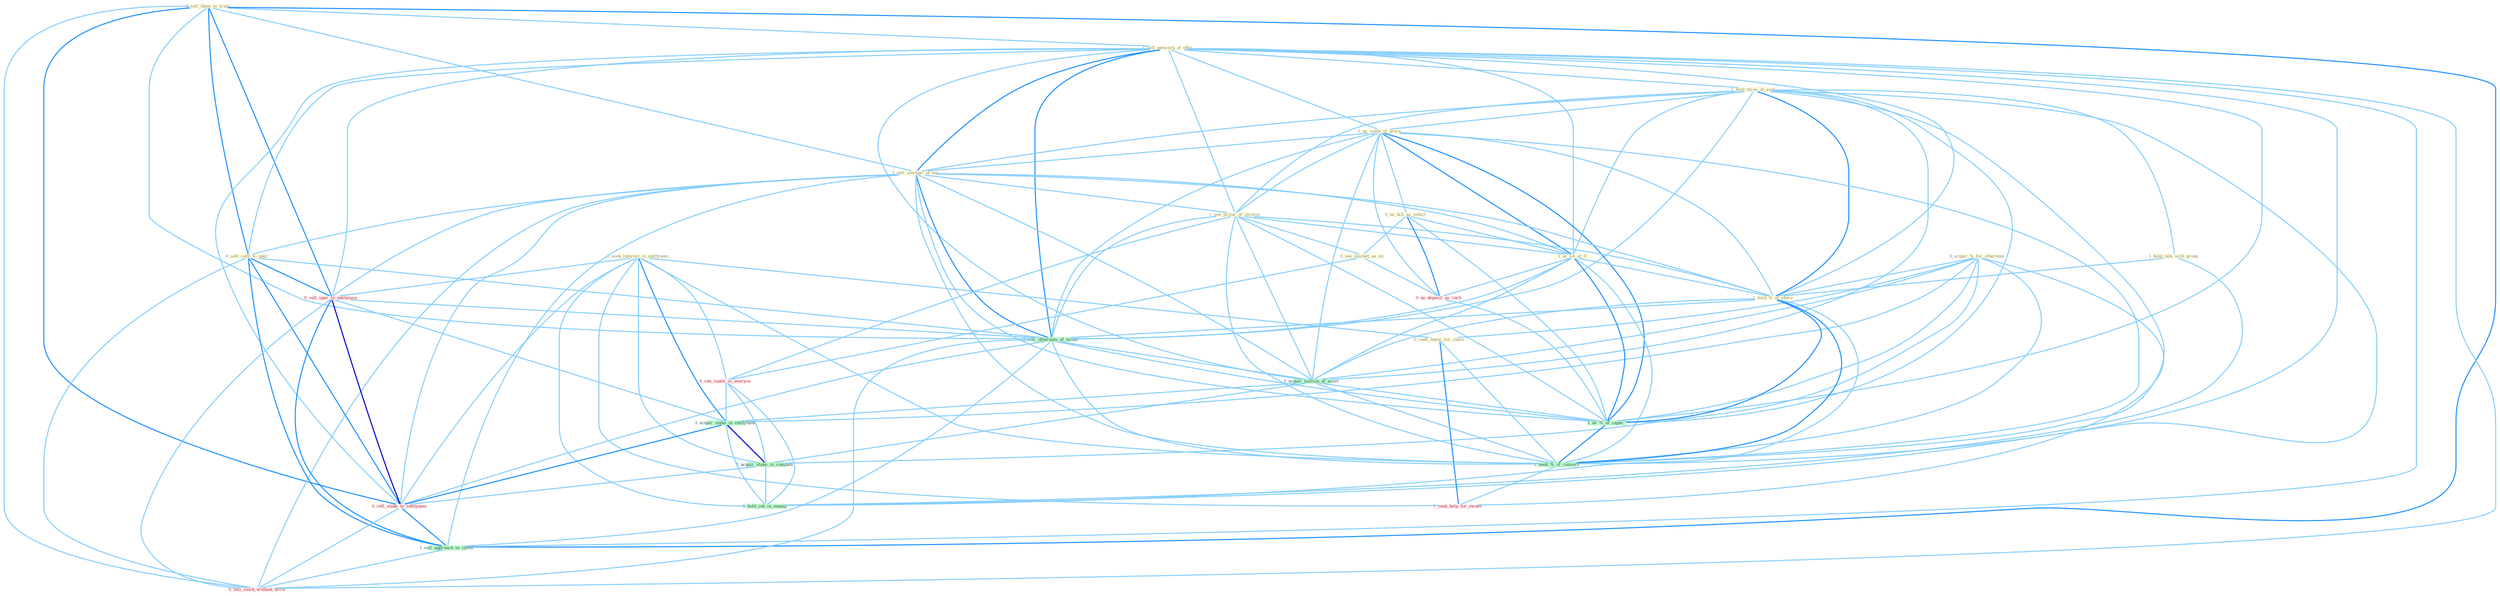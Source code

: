 Graph G{ 
    node
    [shape=polygon,style=filled,width=.5,height=.06,color="#BDFCC9",fixedsize=true,fontsize=4,
    fontcolor="#2f4f4f"];
    {node
    [color="#ffffe0", fontcolor="#8b7d6b"] "0_sell_them_to_trust " "1_sell_network_of_offic " "1_hold_three_of_seat " "1_us_some_of_proce " "0_acquir_%_for_othernum " "1_seek_interest_in_entitynam " "1_sell_stockpil_of_ton " "1_see_pictur_of_section " "0_us_bill_as_vehicl " "0_sell_cattl_to_oper " "1_hold_talk_with_group " "0_seek_buyer_for_chain " "1_us_lot_of_it " "0_see_market_as_on " "1_hold_%_of_share "}
{node [color="#fff0f5", fontcolor="#b22222"] "0_sell_oper_to_entitynam " "0_see_vaniti_in_everyon " "0_us_deposit_as_cach " "0_sell_stake_to_entitynam " "0_sell_stock_without_hitch " "1_seek_help_for_owner "}
edge [color="#B0E2FF"];

	"0_sell_them_to_trust " -- "1_sell_network_of_offic " [w="1", color="#87cefa" ];
	"0_sell_them_to_trust " -- "1_sell_stockpil_of_ton " [w="1", color="#87cefa" ];
	"0_sell_them_to_trust " -- "0_sell_cattl_to_oper " [w="2", color="#1e90ff" , len=0.8];
	"0_sell_them_to_trust " -- "0_sell_oper_to_entitynam " [w="2", color="#1e90ff" , len=0.8];
	"0_sell_them_to_trust " -- "1_sell_othernum_of_model " [w="1", color="#87cefa" ];
	"0_sell_them_to_trust " -- "0_sell_stake_to_entitynam " [w="2", color="#1e90ff" , len=0.8];
	"0_sell_them_to_trust " -- "1_sell_approach_to_client " [w="2", color="#1e90ff" , len=0.8];
	"0_sell_them_to_trust " -- "0_sell_stock_without_hitch " [w="1", color="#87cefa" ];
	"1_sell_network_of_offic " -- "1_hold_three_of_seat " [w="1", color="#87cefa" ];
	"1_sell_network_of_offic " -- "1_us_some_of_proce " [w="1", color="#87cefa" ];
	"1_sell_network_of_offic " -- "1_sell_stockpil_of_ton " [w="2", color="#1e90ff" , len=0.8];
	"1_sell_network_of_offic " -- "1_see_pictur_of_section " [w="1", color="#87cefa" ];
	"1_sell_network_of_offic " -- "0_sell_cattl_to_oper " [w="1", color="#87cefa" ];
	"1_sell_network_of_offic " -- "1_us_lot_of_it " [w="1", color="#87cefa" ];
	"1_sell_network_of_offic " -- "1_hold_%_of_share " [w="1", color="#87cefa" ];
	"1_sell_network_of_offic " -- "0_sell_oper_to_entitynam " [w="1", color="#87cefa" ];
	"1_sell_network_of_offic " -- "1_sell_othernum_of_model " [w="2", color="#1e90ff" , len=0.8];
	"1_sell_network_of_offic " -- "1_acquir_million_of_asset " [w="1", color="#87cefa" ];
	"1_sell_network_of_offic " -- "0_sell_stake_to_entitynam " [w="1", color="#87cefa" ];
	"1_sell_network_of_offic " -- "1_us_%_of_capac " [w="1", color="#87cefa" ];
	"1_sell_network_of_offic " -- "1_sell_approach_to_client " [w="1", color="#87cefa" ];
	"1_sell_network_of_offic " -- "0_sell_stock_without_hitch " [w="1", color="#87cefa" ];
	"1_sell_network_of_offic " -- "1_seek_%_of_concern " [w="1", color="#87cefa" ];
	"1_hold_three_of_seat " -- "1_us_some_of_proce " [w="1", color="#87cefa" ];
	"1_hold_three_of_seat " -- "1_sell_stockpil_of_ton " [w="1", color="#87cefa" ];
	"1_hold_three_of_seat " -- "1_see_pictur_of_section " [w="1", color="#87cefa" ];
	"1_hold_three_of_seat " -- "1_hold_talk_with_group " [w="1", color="#87cefa" ];
	"1_hold_three_of_seat " -- "1_us_lot_of_it " [w="1", color="#87cefa" ];
	"1_hold_three_of_seat " -- "1_hold_%_of_share " [w="2", color="#1e90ff" , len=0.8];
	"1_hold_three_of_seat " -- "1_sell_othernum_of_model " [w="1", color="#87cefa" ];
	"1_hold_three_of_seat " -- "1_acquir_million_of_asset " [w="1", color="#87cefa" ];
	"1_hold_three_of_seat " -- "1_us_%_of_capac " [w="1", color="#87cefa" ];
	"1_hold_three_of_seat " -- "1_hold_job_in_manag " [w="1", color="#87cefa" ];
	"1_hold_three_of_seat " -- "1_seek_%_of_concern " [w="1", color="#87cefa" ];
	"1_us_some_of_proce " -- "1_sell_stockpil_of_ton " [w="1", color="#87cefa" ];
	"1_us_some_of_proce " -- "1_see_pictur_of_section " [w="1", color="#87cefa" ];
	"1_us_some_of_proce " -- "0_us_bill_as_vehicl " [w="1", color="#87cefa" ];
	"1_us_some_of_proce " -- "1_us_lot_of_it " [w="2", color="#1e90ff" , len=0.8];
	"1_us_some_of_proce " -- "1_hold_%_of_share " [w="1", color="#87cefa" ];
	"1_us_some_of_proce " -- "1_sell_othernum_of_model " [w="1", color="#87cefa" ];
	"1_us_some_of_proce " -- "1_acquir_million_of_asset " [w="1", color="#87cefa" ];
	"1_us_some_of_proce " -- "0_us_deposit_as_cach " [w="1", color="#87cefa" ];
	"1_us_some_of_proce " -- "1_us_%_of_capac " [w="2", color="#1e90ff" , len=0.8];
	"1_us_some_of_proce " -- "1_seek_%_of_concern " [w="1", color="#87cefa" ];
	"0_acquir_%_for_othernum " -- "0_seek_buyer_for_chain " [w="1", color="#87cefa" ];
	"0_acquir_%_for_othernum " -- "1_hold_%_of_share " [w="1", color="#87cefa" ];
	"0_acquir_%_for_othernum " -- "1_acquir_million_of_asset " [w="1", color="#87cefa" ];
	"0_acquir_%_for_othernum " -- "1_acquir_stake_in_entitynam " [w="1", color="#87cefa" ];
	"0_acquir_%_for_othernum " -- "1_acquir_stake_in_compani " [w="1", color="#87cefa" ];
	"0_acquir_%_for_othernum " -- "1_us_%_of_capac " [w="1", color="#87cefa" ];
	"0_acquir_%_for_othernum " -- "1_seek_%_of_concern " [w="1", color="#87cefa" ];
	"0_acquir_%_for_othernum " -- "1_seek_help_for_owner " [w="1", color="#87cefa" ];
	"1_seek_interest_in_entitynam " -- "0_seek_buyer_for_chain " [w="1", color="#87cefa" ];
	"1_seek_interest_in_entitynam " -- "0_sell_oper_to_entitynam " [w="1", color="#87cefa" ];
	"1_seek_interest_in_entitynam " -- "0_see_vaniti_in_everyon " [w="1", color="#87cefa" ];
	"1_seek_interest_in_entitynam " -- "1_acquir_stake_in_entitynam " [w="2", color="#1e90ff" , len=0.8];
	"1_seek_interest_in_entitynam " -- "1_acquir_stake_in_compani " [w="1", color="#87cefa" ];
	"1_seek_interest_in_entitynam " -- "0_sell_stake_to_entitynam " [w="1", color="#87cefa" ];
	"1_seek_interest_in_entitynam " -- "1_hold_job_in_manag " [w="1", color="#87cefa" ];
	"1_seek_interest_in_entitynam " -- "1_seek_%_of_concern " [w="1", color="#87cefa" ];
	"1_seek_interest_in_entitynam " -- "1_seek_help_for_owner " [w="1", color="#87cefa" ];
	"1_sell_stockpil_of_ton " -- "1_see_pictur_of_section " [w="1", color="#87cefa" ];
	"1_sell_stockpil_of_ton " -- "0_sell_cattl_to_oper " [w="1", color="#87cefa" ];
	"1_sell_stockpil_of_ton " -- "1_us_lot_of_it " [w="1", color="#87cefa" ];
	"1_sell_stockpil_of_ton " -- "1_hold_%_of_share " [w="1", color="#87cefa" ];
	"1_sell_stockpil_of_ton " -- "0_sell_oper_to_entitynam " [w="1", color="#87cefa" ];
	"1_sell_stockpil_of_ton " -- "1_sell_othernum_of_model " [w="2", color="#1e90ff" , len=0.8];
	"1_sell_stockpil_of_ton " -- "1_acquir_million_of_asset " [w="1", color="#87cefa" ];
	"1_sell_stockpil_of_ton " -- "0_sell_stake_to_entitynam " [w="1", color="#87cefa" ];
	"1_sell_stockpil_of_ton " -- "1_us_%_of_capac " [w="1", color="#87cefa" ];
	"1_sell_stockpil_of_ton " -- "1_sell_approach_to_client " [w="1", color="#87cefa" ];
	"1_sell_stockpil_of_ton " -- "0_sell_stock_without_hitch " [w="1", color="#87cefa" ];
	"1_sell_stockpil_of_ton " -- "1_seek_%_of_concern " [w="1", color="#87cefa" ];
	"1_see_pictur_of_section " -- "1_us_lot_of_it " [w="1", color="#87cefa" ];
	"1_see_pictur_of_section " -- "0_see_market_as_on " [w="1", color="#87cefa" ];
	"1_see_pictur_of_section " -- "1_hold_%_of_share " [w="1", color="#87cefa" ];
	"1_see_pictur_of_section " -- "1_sell_othernum_of_model " [w="1", color="#87cefa" ];
	"1_see_pictur_of_section " -- "0_see_vaniti_in_everyon " [w="1", color="#87cefa" ];
	"1_see_pictur_of_section " -- "1_acquir_million_of_asset " [w="1", color="#87cefa" ];
	"1_see_pictur_of_section " -- "1_us_%_of_capac " [w="1", color="#87cefa" ];
	"1_see_pictur_of_section " -- "1_seek_%_of_concern " [w="1", color="#87cefa" ];
	"0_us_bill_as_vehicl " -- "1_us_lot_of_it " [w="1", color="#87cefa" ];
	"0_us_bill_as_vehicl " -- "0_see_market_as_on " [w="1", color="#87cefa" ];
	"0_us_bill_as_vehicl " -- "0_us_deposit_as_cach " [w="2", color="#1e90ff" , len=0.8];
	"0_us_bill_as_vehicl " -- "1_us_%_of_capac " [w="1", color="#87cefa" ];
	"0_sell_cattl_to_oper " -- "0_sell_oper_to_entitynam " [w="2", color="#1e90ff" , len=0.8];
	"0_sell_cattl_to_oper " -- "1_sell_othernum_of_model " [w="1", color="#87cefa" ];
	"0_sell_cattl_to_oper " -- "0_sell_stake_to_entitynam " [w="2", color="#1e90ff" , len=0.8];
	"0_sell_cattl_to_oper " -- "1_sell_approach_to_client " [w="2", color="#1e90ff" , len=0.8];
	"0_sell_cattl_to_oper " -- "0_sell_stock_without_hitch " [w="1", color="#87cefa" ];
	"1_hold_talk_with_group " -- "1_hold_%_of_share " [w="1", color="#87cefa" ];
	"1_hold_talk_with_group " -- "1_hold_job_in_manag " [w="1", color="#87cefa" ];
	"0_seek_buyer_for_chain " -- "1_seek_%_of_concern " [w="1", color="#87cefa" ];
	"0_seek_buyer_for_chain " -- "1_seek_help_for_owner " [w="2", color="#1e90ff" , len=0.8];
	"1_us_lot_of_it " -- "1_hold_%_of_share " [w="1", color="#87cefa" ];
	"1_us_lot_of_it " -- "1_sell_othernum_of_model " [w="1", color="#87cefa" ];
	"1_us_lot_of_it " -- "1_acquir_million_of_asset " [w="1", color="#87cefa" ];
	"1_us_lot_of_it " -- "0_us_deposit_as_cach " [w="1", color="#87cefa" ];
	"1_us_lot_of_it " -- "1_us_%_of_capac " [w="2", color="#1e90ff" , len=0.8];
	"1_us_lot_of_it " -- "1_seek_%_of_concern " [w="1", color="#87cefa" ];
	"0_see_market_as_on " -- "0_see_vaniti_in_everyon " [w="1", color="#87cefa" ];
	"0_see_market_as_on " -- "0_us_deposit_as_cach " [w="1", color="#87cefa" ];
	"1_hold_%_of_share " -- "1_sell_othernum_of_model " [w="1", color="#87cefa" ];
	"1_hold_%_of_share " -- "1_acquir_million_of_asset " [w="1", color="#87cefa" ];
	"1_hold_%_of_share " -- "1_us_%_of_capac " [w="2", color="#1e90ff" , len=0.8];
	"1_hold_%_of_share " -- "1_hold_job_in_manag " [w="1", color="#87cefa" ];
	"1_hold_%_of_share " -- "1_seek_%_of_concern " [w="2", color="#1e90ff" , len=0.8];
	"0_sell_oper_to_entitynam " -- "1_sell_othernum_of_model " [w="1", color="#87cefa" ];
	"0_sell_oper_to_entitynam " -- "1_acquir_stake_in_entitynam " [w="1", color="#87cefa" ];
	"0_sell_oper_to_entitynam " -- "0_sell_stake_to_entitynam " [w="3", color="#0000cd" , len=0.6];
	"0_sell_oper_to_entitynam " -- "1_sell_approach_to_client " [w="2", color="#1e90ff" , len=0.8];
	"0_sell_oper_to_entitynam " -- "0_sell_stock_without_hitch " [w="1", color="#87cefa" ];
	"1_sell_othernum_of_model " -- "1_acquir_million_of_asset " [w="1", color="#87cefa" ];
	"1_sell_othernum_of_model " -- "0_sell_stake_to_entitynam " [w="1", color="#87cefa" ];
	"1_sell_othernum_of_model " -- "1_us_%_of_capac " [w="1", color="#87cefa" ];
	"1_sell_othernum_of_model " -- "1_sell_approach_to_client " [w="1", color="#87cefa" ];
	"1_sell_othernum_of_model " -- "0_sell_stock_without_hitch " [w="1", color="#87cefa" ];
	"1_sell_othernum_of_model " -- "1_seek_%_of_concern " [w="1", color="#87cefa" ];
	"0_see_vaniti_in_everyon " -- "1_acquir_stake_in_entitynam " [w="1", color="#87cefa" ];
	"0_see_vaniti_in_everyon " -- "1_acquir_stake_in_compani " [w="1", color="#87cefa" ];
	"0_see_vaniti_in_everyon " -- "1_hold_job_in_manag " [w="1", color="#87cefa" ];
	"1_acquir_million_of_asset " -- "1_acquir_stake_in_entitynam " [w="1", color="#87cefa" ];
	"1_acquir_million_of_asset " -- "1_acquir_stake_in_compani " [w="1", color="#87cefa" ];
	"1_acquir_million_of_asset " -- "1_us_%_of_capac " [w="1", color="#87cefa" ];
	"1_acquir_million_of_asset " -- "1_seek_%_of_concern " [w="1", color="#87cefa" ];
	"0_us_deposit_as_cach " -- "1_us_%_of_capac " [w="1", color="#87cefa" ];
	"1_acquir_stake_in_entitynam " -- "1_acquir_stake_in_compani " [w="3", color="#0000cd" , len=0.6];
	"1_acquir_stake_in_entitynam " -- "0_sell_stake_to_entitynam " [w="2", color="#1e90ff" , len=0.8];
	"1_acquir_stake_in_entitynam " -- "1_hold_job_in_manag " [w="1", color="#87cefa" ];
	"1_acquir_stake_in_compani " -- "0_sell_stake_to_entitynam " [w="1", color="#87cefa" ];
	"1_acquir_stake_in_compani " -- "1_hold_job_in_manag " [w="1", color="#87cefa" ];
	"0_sell_stake_to_entitynam " -- "1_sell_approach_to_client " [w="2", color="#1e90ff" , len=0.8];
	"0_sell_stake_to_entitynam " -- "0_sell_stock_without_hitch " [w="1", color="#87cefa" ];
	"1_us_%_of_capac " -- "1_seek_%_of_concern " [w="2", color="#1e90ff" , len=0.8];
	"1_sell_approach_to_client " -- "0_sell_stock_without_hitch " [w="1", color="#87cefa" ];
	"1_seek_%_of_concern " -- "1_seek_help_for_owner " [w="1", color="#87cefa" ];
}